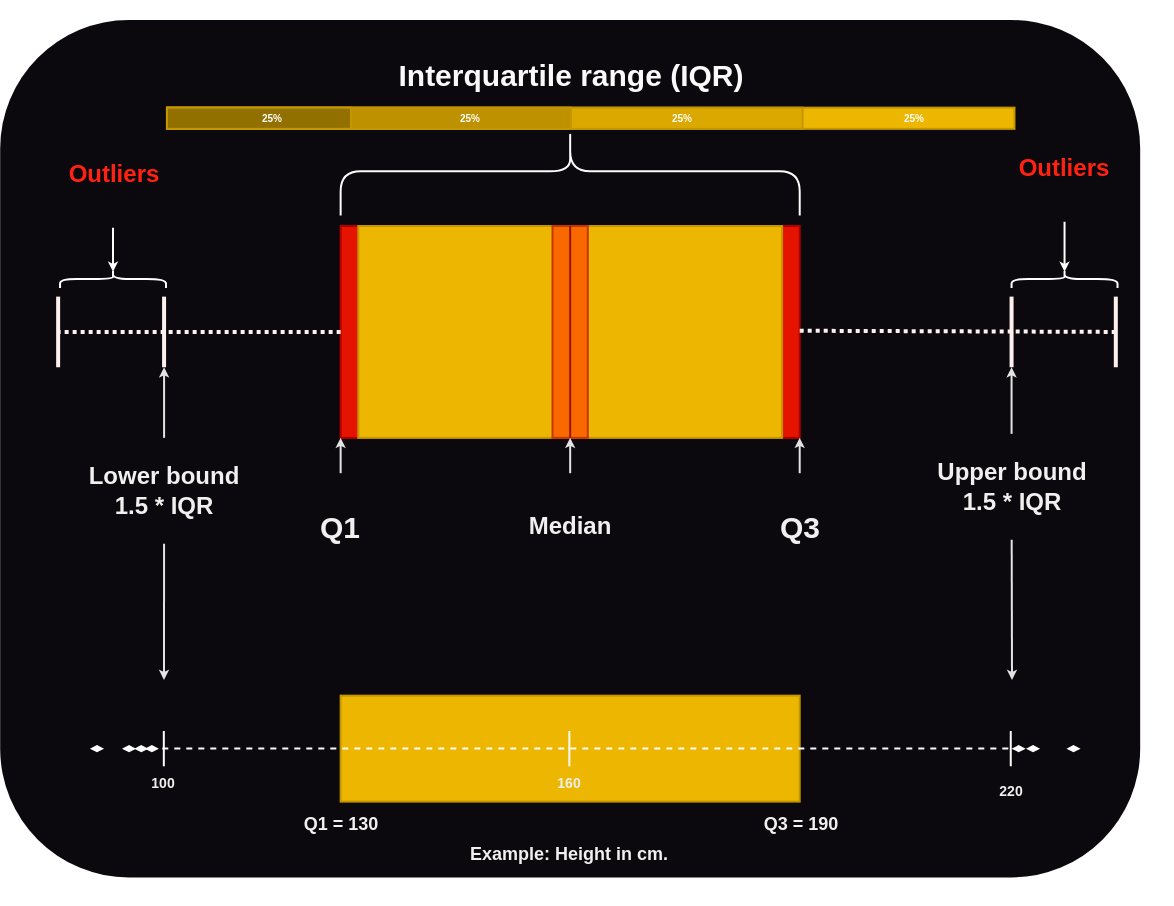 <mxfile>
    <diagram id="5MKduyX5sb-j90DONGM3" name="Page-1">
        <mxGraphModel dx="720" dy="550" grid="1" gridSize="10" guides="1" tooltips="1" connect="1" arrows="1" fold="1" page="1" pageScale="1" pageWidth="850" pageHeight="1100" math="0" shadow="0">
            <root>
                <mxCell id="0"/>
                <mxCell id="1" parent="0"/>
                <mxCell id="110" value="" style="rounded=1;whiteSpace=wrap;html=1;strokeColor=none;fontColor=#0B090D;fillColor=#0B090D;" vertex="1" parent="1">
                    <mxGeometry x="152.09" y="330" width="570" height="428.69" as="geometry"/>
                </mxCell>
                <mxCell id="4" value="" style="rounded=0;whiteSpace=wrap;html=1;fillColor=#e51400;fontColor=#ffffff;strokeColor=#B20000;container=0;" parent="1" vertex="1">
                    <mxGeometry x="322.32" y="433" width="229.53" height="105.938" as="geometry"/>
                </mxCell>
                <mxCell id="5" value="" style="rounded=0;whiteSpace=wrap;html=1;fillColor=#EDB600;fontColor=#ffffff;strokeColor=#C49700;container=0;" parent="1" vertex="1">
                    <mxGeometry x="331.148" y="433" width="211.874" height="105.938" as="geometry"/>
                </mxCell>
                <mxCell id="8" value="" style="endArrow=none;html=1;strokeColor=#000000;strokeWidth=2;entryX=0;entryY=0.5;entryDx=0;entryDy=0;startArrow=none;" parent="1" target="4" edge="1">
                    <mxGeometry width="50" height="50" relative="1" as="geometry">
                        <mxPoint x="322.32" y="485.969" as="sourcePoint"/>
                        <mxPoint x="322.32" y="503.625" as="targetPoint"/>
                    </mxGeometry>
                </mxCell>
                <mxCell id="9" value="" style="endArrow=none;html=1;strokeColor=#FFF0F0;strokeWidth=2;exitX=0.15;exitY=0.5;exitDx=0;exitDy=0;exitPerimeter=0;dashed=1;dashPattern=1 1;" parent="1" edge="1">
                    <mxGeometry width="50" height="50" relative="1" as="geometry">
                        <mxPoint x="551.85" y="485.368" as="sourcePoint"/>
                        <mxPoint x="710.756" y="485.969" as="targetPoint"/>
                    </mxGeometry>
                </mxCell>
                <mxCell id="12" value="" style="endArrow=none;html=1;strokeColor=#FFF0F0;strokeWidth=2;" parent="1" edge="1">
                    <mxGeometry width="50" height="50" relative="1" as="geometry">
                        <mxPoint x="657.787" y="468.312" as="sourcePoint"/>
                        <mxPoint x="657.787" y="503.625" as="targetPoint"/>
                    </mxGeometry>
                </mxCell>
                <mxCell id="13" value="" style="endArrow=none;html=1;strokeColor=#FFF0F0;strokeWidth=2;" parent="1" edge="1">
                    <mxGeometry width="50" height="50" relative="1" as="geometry">
                        <mxPoint x="234.039" y="468.312" as="sourcePoint"/>
                        <mxPoint x="234.039" y="503.625" as="targetPoint"/>
                    </mxGeometry>
                </mxCell>
                <mxCell id="18" value="" style="rounded=0;whiteSpace=wrap;html=1;fillColor=#fa6800;fontColor=#000000;strokeColor=#C73500;container=0;" parent="1" vertex="1">
                    <mxGeometry x="428.257" y="433" width="17.656" height="105.938" as="geometry"/>
                </mxCell>
                <mxCell id="19" value="" style="shape=curlyBracket;whiteSpace=wrap;html=1;rounded=1;labelPosition=left;verticalLabelPosition=middle;align=right;verticalAlign=middle;fontColor=#000000;fillColor=#000000;strokeColor=#FFFCFC;rotation=90;container=0;" parent="1" vertex="1">
                    <mxGeometry x="415.015" y="290.867" width="44.14" height="229.531" as="geometry"/>
                </mxCell>
                <mxCell id="20" value="&lt;font color=&quot;#fafafa&quot; style=&quot;font-size: 15px;&quot;&gt;Interquartile range (IQR)&lt;/font&gt;" style="text;strokeColor=none;fillColor=none;html=1;fontSize=24;fontStyle=1;verticalAlign=middle;align=center;fontColor=#000000;container=0;" parent="1" vertex="1">
                    <mxGeometry x="348.804" y="320" width="176.562" height="70.625" as="geometry"/>
                </mxCell>
                <mxCell id="67" style="edgeStyle=none;html=1;entryX=0;entryY=1;entryDx=0;entryDy=0;strokeColor=#E3E3E3;strokeWidth=1;fontSize=7;fontColor=#000000;startSize=2;endSize=2;" parent="1" source="22" target="4" edge="1">
                    <mxGeometry relative="1" as="geometry"/>
                </mxCell>
                <mxCell id="22" value="&lt;font size=&quot;1&quot;&gt;&lt;b style=&quot;font-size: 15px;&quot;&gt;Q1&lt;/b&gt;&lt;/font&gt;" style="text;html=1;strokeColor=none;fillColor=none;align=center;verticalAlign=middle;whiteSpace=wrap;rounded=0;container=0;fontColor=#F0F0F0;" parent="1" vertex="1">
                    <mxGeometry x="269.352" y="556.594" width="105.937" height="52.969" as="geometry"/>
                </mxCell>
                <mxCell id="68" style="edgeStyle=none;html=1;entryX=1;entryY=1;entryDx=0;entryDy=0;strokeColor=#E3E3E3;strokeWidth=1;fontSize=7;fontColor=#000000;startSize=2;endSize=2;" parent="1" source="23" target="4" edge="1">
                    <mxGeometry relative="1" as="geometry"/>
                </mxCell>
                <mxCell id="23" value="&lt;font size=&quot;1&quot;&gt;&lt;b style=&quot;font-size: 15px;&quot;&gt;Q3&lt;/b&gt;&lt;/font&gt;" style="text;html=1;strokeColor=none;fillColor=none;align=center;verticalAlign=middle;whiteSpace=wrap;rounded=0;container=0;fontColor=#F0F0F0;" parent="1" vertex="1">
                    <mxGeometry x="498.882" y="556.594" width="105.937" height="52.969" as="geometry"/>
                </mxCell>
                <mxCell id="27" style="edgeStyle=none;html=1;strokeColor=#E3E3E3;strokeWidth=1;fontSize=10;fontColor=#000000;startSize=2;endSize=2;" parent="1" source="25" edge="1">
                    <mxGeometry relative="1" as="geometry">
                        <mxPoint x="234.039" y="503.625" as="targetPoint"/>
                    </mxGeometry>
                </mxCell>
                <mxCell id="102" style="edgeStyle=none;html=1;fontSize=12;strokeColor=#E3E3E3;endSize=2;" parent="1" source="25" edge="1">
                    <mxGeometry relative="1" as="geometry">
                        <mxPoint x="234" y="660" as="targetPoint"/>
                    </mxGeometry>
                </mxCell>
                <mxCell id="25" value="&lt;font style=&quot;font-size: 12px;&quot;&gt;&lt;b style=&quot;&quot;&gt;Lower bound&lt;br&gt;1.5 * IQR&lt;br&gt;&lt;/b&gt;&lt;/font&gt;" style="text;html=1;strokeColor=none;fillColor=none;align=center;verticalAlign=middle;whiteSpace=wrap;rounded=0;container=0;fontColor=#F0F0F0;" parent="1" vertex="1">
                    <mxGeometry x="181.071" y="538.938" width="105.937" height="52.969" as="geometry"/>
                </mxCell>
                <mxCell id="28" style="edgeStyle=none;html=1;strokeColor=#E3E3E3;strokeWidth=1;fontSize=10;fontColor=#000000;startSize=2;endSize=2;" parent="1" source="26" edge="1">
                    <mxGeometry relative="1" as="geometry">
                        <mxPoint x="657.787" y="503.625" as="targetPoint"/>
                    </mxGeometry>
                </mxCell>
                <mxCell id="105" style="edgeStyle=none;html=1;strokeColor=#E3E3E3;fontSize=12;startSize=2;endSize=2;" parent="1" source="26" edge="1">
                    <mxGeometry relative="1" as="geometry">
                        <mxPoint x="658" y="660" as="targetPoint"/>
                    </mxGeometry>
                </mxCell>
                <mxCell id="26" value="&lt;font style=&quot;font-size: 12px;&quot;&gt;&lt;b&gt;Upper bound&lt;br&gt;1.5 * IQR&lt;br&gt;&lt;/b&gt;&lt;/font&gt;" style="text;html=1;strokeColor=none;fillColor=none;align=center;verticalAlign=middle;whiteSpace=wrap;rounded=0;container=0;fontColor=#F0F0F0;" parent="1" vertex="1">
                    <mxGeometry x="604.819" y="536.938" width="105.937" height="52.969" as="geometry"/>
                </mxCell>
                <mxCell id="32" value="" style="endArrow=none;html=1;strokeColor=#FFF0F0;strokeWidth=2;exitX=0;exitY=0.5;exitDx=0;exitDy=0;dashed=1;dashPattern=1 1;" parent="1" source="4" edge="1">
                    <mxGeometry width="50" height="50" relative="1" as="geometry">
                        <mxPoint x="234.039" y="485.969" as="sourcePoint"/>
                        <mxPoint x="181.071" y="485.969" as="targetPoint"/>
                    </mxGeometry>
                </mxCell>
                <mxCell id="37" value="" style="endArrow=none;html=1;strokeColor=#000000;strokeWidth=2;entryX=0;entryY=0.5;entryDx=0;entryDy=0;startArrow=none;" parent="1" edge="1">
                    <mxGeometry width="50" height="50" relative="1" as="geometry">
                        <mxPoint x="304.664" y="485.969" as="sourcePoint"/>
                        <mxPoint x="304.664" y="485.969" as="targetPoint"/>
                    </mxGeometry>
                </mxCell>
                <mxCell id="41" value="&lt;b style=&quot;&quot;&gt;&lt;font style=&quot;font-size: 12px;&quot; color=&quot;#ff2212&quot;&gt;Outliers&lt;/font&gt;&lt;/b&gt;" style="text;html=1;strokeColor=none;fillColor=none;align=center;verticalAlign=middle;whiteSpace=wrap;rounded=0;container=0;" parent="1" vertex="1">
                    <mxGeometry x="155.54" y="380.906" width="105.937" height="52.969" as="geometry"/>
                </mxCell>
                <mxCell id="52" style="edgeStyle=none;html=1;strokeColor=#E3E3E3;strokeWidth=1;fontSize=8;fontColor=#FF2212;startSize=2;endSize=2;entryX=0.5;entryY=1;entryDx=0;entryDy=0;" parent="1" source="48" target="18" edge="1">
                    <mxGeometry relative="1" as="geometry">
                        <mxPoint x="437.085" y="556.594" as="targetPoint"/>
                    </mxGeometry>
                </mxCell>
                <mxCell id="48" value="&lt;font size=&quot;1&quot;&gt;&lt;b style=&quot;font-size: 12px;&quot;&gt;Median&lt;/b&gt;&lt;/font&gt;" style="text;html=1;strokeColor=none;fillColor=none;align=center;verticalAlign=middle;whiteSpace=wrap;rounded=0;container=0;fontColor=#F0F0F0;" parent="1" vertex="1">
                    <mxGeometry x="384.117" y="556.594" width="105.937" height="52.969" as="geometry"/>
                </mxCell>
                <mxCell id="50" value="" style="endArrow=none;html=1;strokeColor=#96140B;strokeWidth=1;fontSize=8;fontColor=#FF2212;startSize=2;endSize=2;" parent="1" edge="1">
                    <mxGeometry width="50" height="50" relative="1" as="geometry">
                        <mxPoint x="437.085" y="538.938" as="sourcePoint"/>
                        <mxPoint x="437.085" y="433" as="targetPoint"/>
                    </mxGeometry>
                </mxCell>
                <mxCell id="54" value="" style="endArrow=none;html=1;strokeColor=#FCFCFC;strokeWidth=1;" parent="1" edge="1">
                    <mxGeometry width="50" height="50" relative="1" as="geometry">
                        <mxPoint x="233.916" y="685.484" as="sourcePoint"/>
                        <mxPoint x="233.916" y="703.141" as="targetPoint"/>
                    </mxGeometry>
                </mxCell>
                <mxCell id="63" value="" style="rounded=0;whiteSpace=wrap;html=1;strokeColor=#C49700;fontSize=7;fontColor=#000000;fillColor=#EDB600;container=0;" parent="1" vertex="1">
                    <mxGeometry x="322.32" y="667.828" width="229.53" height="52.969" as="geometry"/>
                </mxCell>
                <mxCell id="55" value="" style="endArrow=none;html=1;strokeColor=#FCFCFC;strokeWidth=1;startArrow=none;dashed=1;" parent="1" edge="1">
                    <mxGeometry width="50" height="50" relative="1" as="geometry">
                        <mxPoint x="233.156" y="694.312" as="sourcePoint"/>
                        <mxPoint x="657.787" y="694.312" as="targetPoint"/>
                    </mxGeometry>
                </mxCell>
                <mxCell id="57" value="" style="endArrow=none;html=1;strokeColor=#FCFCFC;strokeWidth=1;" parent="1" edge="1">
                    <mxGeometry width="50" height="50" relative="1" as="geometry">
                        <mxPoint x="657.381" y="685.484" as="sourcePoint"/>
                        <mxPoint x="657.381" y="703.141" as="targetPoint"/>
                    </mxGeometry>
                </mxCell>
                <mxCell id="58" value="" style="endArrow=none;html=1;strokeColor=#FCFCFC;strokeWidth=1;fontColor=#000000;" parent="1" edge="1">
                    <mxGeometry width="50" height="50" relative="1" as="geometry">
                        <mxPoint x="436.679" y="685.484" as="sourcePoint"/>
                        <mxPoint x="436.679" y="703.141" as="targetPoint"/>
                    </mxGeometry>
                </mxCell>
                <mxCell id="59" value="&lt;font size=&quot;1&quot;&gt;&lt;b style=&quot;font-size: 9px;&quot;&gt;Example: Height in cm.&lt;/b&gt;&lt;/font&gt;" style="text;html=1;strokeColor=none;fillColor=none;align=center;verticalAlign=middle;whiteSpace=wrap;rounded=0;fontSize=8;fontColor=#F0F0F0;container=0;" parent="1" vertex="1">
                    <mxGeometry x="344.39" y="719.031" width="185.39" height="52.969" as="geometry"/>
                </mxCell>
                <mxCell id="60" value="&lt;font size=&quot;1&quot;&gt;&lt;b style=&quot;font-size: 7px;&quot;&gt;100&lt;/b&gt;&lt;/font&gt;" style="text;html=1;strokeColor=none;fillColor=none;align=center;verticalAlign=middle;whiteSpace=wrap;rounded=0;fontSize=8;fontColor=#F0F0F0;container=0;" parent="1" vertex="1">
                    <mxGeometry x="216.383" y="701.375" width="35.312" height="17.656" as="geometry"/>
                </mxCell>
                <mxCell id="61" value="&lt;font size=&quot;1&quot;&gt;&lt;b style=&quot;font-size: 7px;&quot;&gt;220&lt;/b&gt;&lt;/font&gt;" style="text;html=1;strokeColor=none;fillColor=none;align=center;verticalAlign=middle;whiteSpace=wrap;rounded=0;fontSize=8;fontColor=#F0F0F0;container=0;" parent="1" vertex="1">
                    <mxGeometry x="640.131" y="704.906" width="35.312" height="17.656" as="geometry"/>
                </mxCell>
                <mxCell id="62" value="&lt;font color=&quot;#f0f0f0&quot; size=&quot;1&quot;&gt;&lt;b style=&quot;font-size: 7px;&quot;&gt;160&lt;/b&gt;&lt;/font&gt;" style="text;html=1;strokeColor=none;fillColor=none;align=center;verticalAlign=middle;whiteSpace=wrap;rounded=0;fontSize=8;fontColor=#FF2212;container=0;" parent="1" vertex="1">
                    <mxGeometry x="419.429" y="701.375" width="35.312" height="17.656" as="geometry"/>
                </mxCell>
                <mxCell id="66" value="&lt;font size=&quot;1&quot;&gt;&lt;b style=&quot;font-size: 9px;&quot;&gt;Q1 = 130&lt;/b&gt;&lt;/font&gt;" style="text;html=1;strokeColor=none;fillColor=none;align=center;verticalAlign=middle;whiteSpace=wrap;rounded=0;fontSize=8;fontColor=#F0F0F0;container=0;" parent="1" vertex="1">
                    <mxGeometry x="287.008" y="722.562" width="70.625" height="17.656" as="geometry"/>
                </mxCell>
                <mxCell id="69" value="&lt;font size=&quot;1&quot;&gt;&lt;b style=&quot;font-size: 9px;&quot;&gt;Q3 = 190&lt;/b&gt;&lt;/font&gt;" style="text;html=1;strokeColor=none;fillColor=none;align=center;verticalAlign=middle;whiteSpace=wrap;rounded=0;fontSize=8;fontColor=#F0F0F0;container=0;" parent="1" vertex="1">
                    <mxGeometry x="516.538" y="722.562" width="70.625" height="17.656" as="geometry"/>
                </mxCell>
                <mxCell id="82" value="" style="endArrow=none;html=1;strokeColor=#FFF0F0;strokeWidth=2;" parent="1" edge="1">
                    <mxGeometry width="50" height="50" relative="1" as="geometry">
                        <mxPoint x="709.908" y="468.312" as="sourcePoint"/>
                        <mxPoint x="709.908" y="503.625" as="targetPoint"/>
                    </mxGeometry>
                </mxCell>
                <mxCell id="83" value="" style="endArrow=none;html=1;strokeColor=#FFF0F0;strokeWidth=2;" parent="1" edge="1">
                    <mxGeometry width="50" height="50" relative="1" as="geometry">
                        <mxPoint x="181.071" y="468.312" as="sourcePoint"/>
                        <mxPoint x="181.071" y="503.625" as="targetPoint"/>
                    </mxGeometry>
                </mxCell>
                <mxCell id="84" value="" style="shape=curlyBracket;whiteSpace=wrap;html=1;rounded=1;labelPosition=left;verticalLabelPosition=middle;align=right;verticalAlign=middle;strokeColor=#FFFFFF;fontSize=5;fontColor=#000000;fillColor=#917000;rotation=90;container=0;size=0.5;" parent="1" vertex="1">
                    <mxGeometry x="204.024" y="433" width="8.969" height="52.969" as="geometry"/>
                </mxCell>
                <mxCell id="45" style="html=1;entryX=0.1;entryY=0.5;entryDx=0;entryDy=0;strokeColor=#FFFFFF;strokeWidth=1;fontSize=10;fontColor=#FF2212;startSize=2;endSize=2;entryPerimeter=0;" parent="1" source="41" target="84" edge="1">
                    <mxGeometry relative="1" as="geometry">
                        <mxPoint x="287.008" y="468.312" as="targetPoint"/>
                    </mxGeometry>
                </mxCell>
                <mxCell id="86" value="&lt;b style=&quot;&quot;&gt;&lt;font style=&quot;font-size: 12px;&quot; color=&quot;#ff2212&quot;&gt;Outliers&lt;/font&gt;&lt;/b&gt;" style="text;html=1;strokeColor=none;fillColor=none;align=center;verticalAlign=middle;whiteSpace=wrap;rounded=0;container=0;" parent="1" vertex="1">
                    <mxGeometry x="631.303" y="377.906" width="105.937" height="52.969" as="geometry"/>
                </mxCell>
                <mxCell id="87" value="" style="shape=curlyBracket;whiteSpace=wrap;html=1;rounded=1;labelPosition=left;verticalLabelPosition=middle;align=right;verticalAlign=middle;strokeColor=#FFFFFF;fontSize=5;fontColor=#000000;fillColor=#917000;rotation=90;container=0;" parent="1" vertex="1">
                    <mxGeometry x="679.787" y="433" width="8.969" height="52.969" as="geometry"/>
                </mxCell>
                <mxCell id="85" style="html=1;entryX=0.1;entryY=0.5;entryDx=0;entryDy=0;strokeColor=#FFFFFF;strokeWidth=1;fontSize=10;fontColor=#FF2212;startSize=2;endSize=2;entryPerimeter=0;" parent="1" source="86" target="87" edge="1">
                    <mxGeometry relative="1" as="geometry">
                        <mxPoint x="762.771" y="468.312" as="targetPoint"/>
                    </mxGeometry>
                </mxCell>
                <mxCell id="88" value="" style="rhombus;whiteSpace=wrap;html=1;strokeColor=none;fontSize=10;fontColor=#ffffff;fillColor=#FFFFFF;container=0;" parent="1" vertex="1">
                    <mxGeometry x="224.399" y="692.547" width="7.062" height="3.531" as="geometry"/>
                </mxCell>
                <mxCell id="89" value="" style="rhombus;whiteSpace=wrap;html=1;strokeColor=none;fontSize=10;fontColor=#ffffff;fillColor=#FFFFFF;container=0;" parent="1" vertex="1">
                    <mxGeometry x="212.993" y="692.547" width="7.062" height="3.531" as="geometry"/>
                </mxCell>
                <mxCell id="90" value="" style="rhombus;whiteSpace=wrap;html=1;strokeColor=none;fontSize=10;fontColor=#ffffff;fillColor=#FFFFFF;container=0;" parent="1" vertex="1">
                    <mxGeometry x="219.102" y="692.547" width="7.062" height="3.531" as="geometry"/>
                </mxCell>
                <mxCell id="91" value="" style="rhombus;whiteSpace=wrap;html=1;strokeColor=none;fontSize=10;fontColor=#ffffff;fillColor=#FFFFFF;container=0;" parent="1" vertex="1">
                    <mxGeometry x="196.961" y="692.547" width="7.062" height="3.531" as="geometry"/>
                </mxCell>
                <mxCell id="92" value="" style="rhombus;whiteSpace=wrap;html=1;strokeColor=none;fontSize=10;fontColor=#ffffff;fillColor=#FFFFFF;container=0;" parent="1" vertex="1">
                    <mxGeometry x="685.225" y="692.547" width="7.062" height="3.531" as="geometry"/>
                </mxCell>
                <mxCell id="93" value="" style="rhombus;whiteSpace=wrap;html=1;strokeColor=none;fontSize=10;fontColor=#ffffff;fillColor=#FFFFFF;container=0;" parent="1" vertex="1">
                    <mxGeometry x="664.991" y="692.547" width="7.062" height="3.531" as="geometry"/>
                </mxCell>
                <mxCell id="94" value="" style="rhombus;whiteSpace=wrap;html=1;strokeColor=none;fontSize=10;fontColor=#ffffff;fillColor=#FFFFFF;container=0;" parent="1" vertex="1">
                    <mxGeometry x="657.787" y="692.547" width="7.062" height="3.531" as="geometry"/>
                </mxCell>
                <mxCell id="101" value="" style="group" parent="1" vertex="1" connectable="0">
                    <mxGeometry x="237.483" y="352.653" width="424.368" height="52.969" as="geometry"/>
                </mxCell>
                <mxCell id="99" value="" style="group" parent="101" vertex="1" connectable="0">
                    <mxGeometry y="21.188" width="423.748" height="31.781" as="geometry"/>
                </mxCell>
                <mxCell id="70" value="" style="rounded=0;whiteSpace=wrap;html=1;strokeColor=#C49700;fontSize=7;fontColor=#000000;fillColor=#EDB600;container=0;" parent="99" vertex="1">
                    <mxGeometry x="-2" width="423.748" height="10.594" as="geometry"/>
                </mxCell>
                <mxCell id="71" value="" style="rounded=0;whiteSpace=wrap;html=1;strokeColor=#C49700;fontSize=7;fontColor=#000000;fillColor=#DBA800;container=0;" parent="99" vertex="1">
                    <mxGeometry x="-2" width="317.811" height="10.594" as="geometry"/>
                </mxCell>
                <mxCell id="72" value="" style="rounded=0;whiteSpace=wrap;html=1;strokeColor=#C49700;fontSize=7;fontColor=#000000;fillColor=#BD9100;container=0;" parent="99" vertex="1">
                    <mxGeometry x="-2" width="202" height="10.59" as="geometry"/>
                </mxCell>
                <mxCell id="73" value="" style="rounded=0;whiteSpace=wrap;html=1;strokeColor=#C49700;fontSize=7;fontColor=#000000;fillColor=#917000;container=0;" parent="99" vertex="1">
                    <mxGeometry x="-2" width="92" height="10.59" as="geometry"/>
                </mxCell>
                <mxCell id="75" value="&lt;font style=&quot;font-size: 5px;&quot;&gt;&lt;b&gt;25%&lt;/b&gt;&lt;/font&gt;" style="text;html=1;strokeColor=none;fillColor=none;align=center;verticalAlign=middle;whiteSpace=wrap;rounded=0;fontSize=7;fontColor=#FFFFFF;container=0;" parent="99" vertex="1">
                    <mxGeometry x="96.277" y="-21.188" width="105.937" height="52.969" as="geometry"/>
                </mxCell>
                <mxCell id="76" value="&lt;font color=&quot;#ffffff&quot; style=&quot;font-size: 5px;&quot;&gt;&lt;b&gt;25%&lt;/b&gt;&lt;/font&gt;" style="text;html=1;strokeColor=none;fillColor=none;align=center;verticalAlign=middle;whiteSpace=wrap;rounded=0;fontSize=7;fontColor=#000000;container=0;" parent="99" vertex="1">
                    <mxGeometry x="202.214" y="-21.188" width="105.937" height="52.969" as="geometry"/>
                </mxCell>
                <mxCell id="78" value="&lt;font color=&quot;#ffffff&quot; style=&quot;font-size: 5px;&quot;&gt;&lt;b&gt;25%&lt;/b&gt;&lt;/font&gt;" style="text;html=1;strokeColor=none;fillColor=none;align=center;verticalAlign=middle;whiteSpace=wrap;rounded=0;fontSize=7;fontColor=#000000;container=0;" parent="101" vertex="1">
                    <mxGeometry x="318.431" width="105.937" height="52.969" as="geometry"/>
                </mxCell>
                <mxCell id="74" value="&lt;font color=&quot;#ffffff&quot; style=&quot;font-size: 5px;&quot;&gt;&lt;b&gt;25%&lt;/b&gt;&lt;/font&gt;" style="text;html=1;strokeColor=none;fillColor=none;align=center;verticalAlign=middle;whiteSpace=wrap;rounded=0;fontSize=7;fontColor=#000000;container=0;" parent="101" vertex="1">
                    <mxGeometry x="-2.38" width="105.937" height="52.969" as="geometry"/>
                </mxCell>
            </root>
        </mxGraphModel>
    </diagram>
</mxfile>